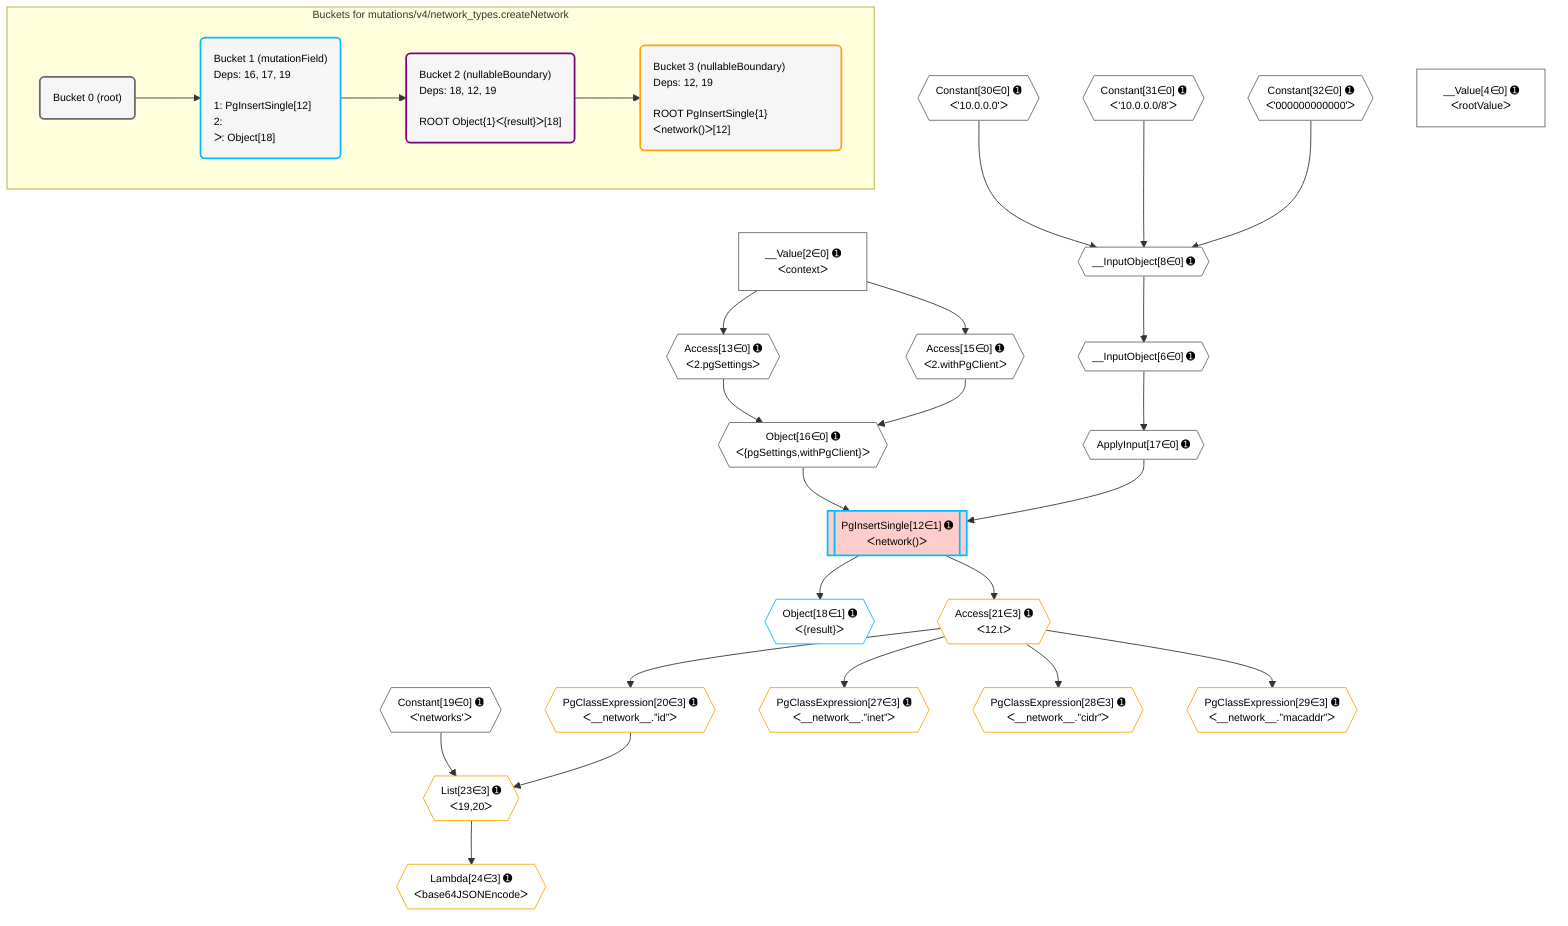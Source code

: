 %%{init: {'themeVariables': { 'fontSize': '12px'}}}%%
graph TD
    classDef path fill:#eee,stroke:#000,color:#000
    classDef plan fill:#fff,stroke-width:1px,color:#000
    classDef itemplan fill:#fff,stroke-width:2px,color:#000
    classDef unbatchedplan fill:#dff,stroke-width:1px,color:#000
    classDef sideeffectplan fill:#fcc,stroke-width:2px,color:#000
    classDef bucket fill:#f6f6f6,color:#000,stroke-width:2px,text-align:left

    subgraph "Buckets for mutations/v4/network_types.createNetwork"
    Bucket0("Bucket 0 (root)"):::bucket
    Bucket1("Bucket 1 (mutationField)<br />Deps: 16, 17, 19<br /><br />1: PgInsertSingle[12]<br />2: <br />ᐳ: Object[18]"):::bucket
    Bucket2("Bucket 2 (nullableBoundary)<br />Deps: 18, 12, 19<br /><br />ROOT Object{1}ᐸ{result}ᐳ[18]"):::bucket
    Bucket3("Bucket 3 (nullableBoundary)<br />Deps: 12, 19<br /><br />ROOT PgInsertSingle{1}ᐸnetwork()ᐳ[12]"):::bucket
    end
    Bucket0 --> Bucket1
    Bucket1 --> Bucket2
    Bucket2 --> Bucket3

    %% plan dependencies
    __InputObject8{{"__InputObject[8∈0] ➊"}}:::plan
    Constant30{{"Constant[30∈0] ➊<br />ᐸ'10.0.0.0'ᐳ"}}:::plan
    Constant31{{"Constant[31∈0] ➊<br />ᐸ'10.0.0.0/8'ᐳ"}}:::plan
    Constant32{{"Constant[32∈0] ➊<br />ᐸ'000000000000'ᐳ"}}:::plan
    Constant30 & Constant31 & Constant32 --> __InputObject8
    __InputObject6{{"__InputObject[6∈0] ➊"}}:::plan
    __InputObject8 --> __InputObject6
    Object16{{"Object[16∈0] ➊<br />ᐸ{pgSettings,withPgClient}ᐳ"}}:::plan
    Access13{{"Access[13∈0] ➊<br />ᐸ2.pgSettingsᐳ"}}:::plan
    Access15{{"Access[15∈0] ➊<br />ᐸ2.withPgClientᐳ"}}:::plan
    Access13 & Access15 --> Object16
    __Value2["__Value[2∈0] ➊<br />ᐸcontextᐳ"]:::plan
    __Value2 --> Access13
    __Value2 --> Access15
    ApplyInput17{{"ApplyInput[17∈0] ➊"}}:::plan
    __InputObject6 --> ApplyInput17
    __Value4["__Value[4∈0] ➊<br />ᐸrootValueᐳ"]:::plan
    Constant19{{"Constant[19∈0] ➊<br />ᐸ'networks'ᐳ"}}:::plan
    PgInsertSingle12[["PgInsertSingle[12∈1] ➊<br />ᐸnetwork()ᐳ"]]:::sideeffectplan
    Object16 & ApplyInput17 --> PgInsertSingle12
    Object18{{"Object[18∈1] ➊<br />ᐸ{result}ᐳ"}}:::plan
    PgInsertSingle12 --> Object18
    List23{{"List[23∈3] ➊<br />ᐸ19,20ᐳ"}}:::plan
    PgClassExpression20{{"PgClassExpression[20∈3] ➊<br />ᐸ__network__.”id”ᐳ"}}:::plan
    Constant19 & PgClassExpression20 --> List23
    Access21{{"Access[21∈3] ➊<br />ᐸ12.tᐳ"}}:::plan
    Access21 --> PgClassExpression20
    PgInsertSingle12 --> Access21
    Lambda24{{"Lambda[24∈3] ➊<br />ᐸbase64JSONEncodeᐳ"}}:::plan
    List23 --> Lambda24
    PgClassExpression27{{"PgClassExpression[27∈3] ➊<br />ᐸ__network__.”inet”ᐳ"}}:::plan
    Access21 --> PgClassExpression27
    PgClassExpression28{{"PgClassExpression[28∈3] ➊<br />ᐸ__network__.”cidr”ᐳ"}}:::plan
    Access21 --> PgClassExpression28
    PgClassExpression29{{"PgClassExpression[29∈3] ➊<br />ᐸ__network__.”macaddr”ᐳ"}}:::plan
    Access21 --> PgClassExpression29

    %% define steps
    classDef bucket0 stroke:#696969
    class Bucket0,__Value2,__Value4,__InputObject6,__InputObject8,Access13,Access15,Object16,ApplyInput17,Constant19,Constant30,Constant31,Constant32 bucket0
    classDef bucket1 stroke:#00bfff
    class Bucket1,PgInsertSingle12,Object18 bucket1
    classDef bucket2 stroke:#7f007f
    class Bucket2 bucket2
    classDef bucket3 stroke:#ffa500
    class Bucket3,PgClassExpression20,Access21,List23,Lambda24,PgClassExpression27,PgClassExpression28,PgClassExpression29 bucket3
